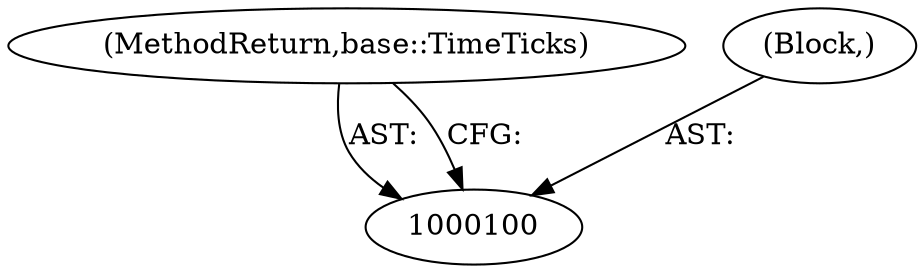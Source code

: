 digraph "0_Chrome_76f36a8362a3e817cc3ec721d591f2f8878dc0c7_5" {
"1000102" [label="(MethodReturn,base::TimeTicks)"];
"1000101" [label="(Block,)"];
"1000102" -> "1000100"  [label="AST: "];
"1000102" -> "1000100"  [label="CFG: "];
"1000101" -> "1000100"  [label="AST: "];
}
